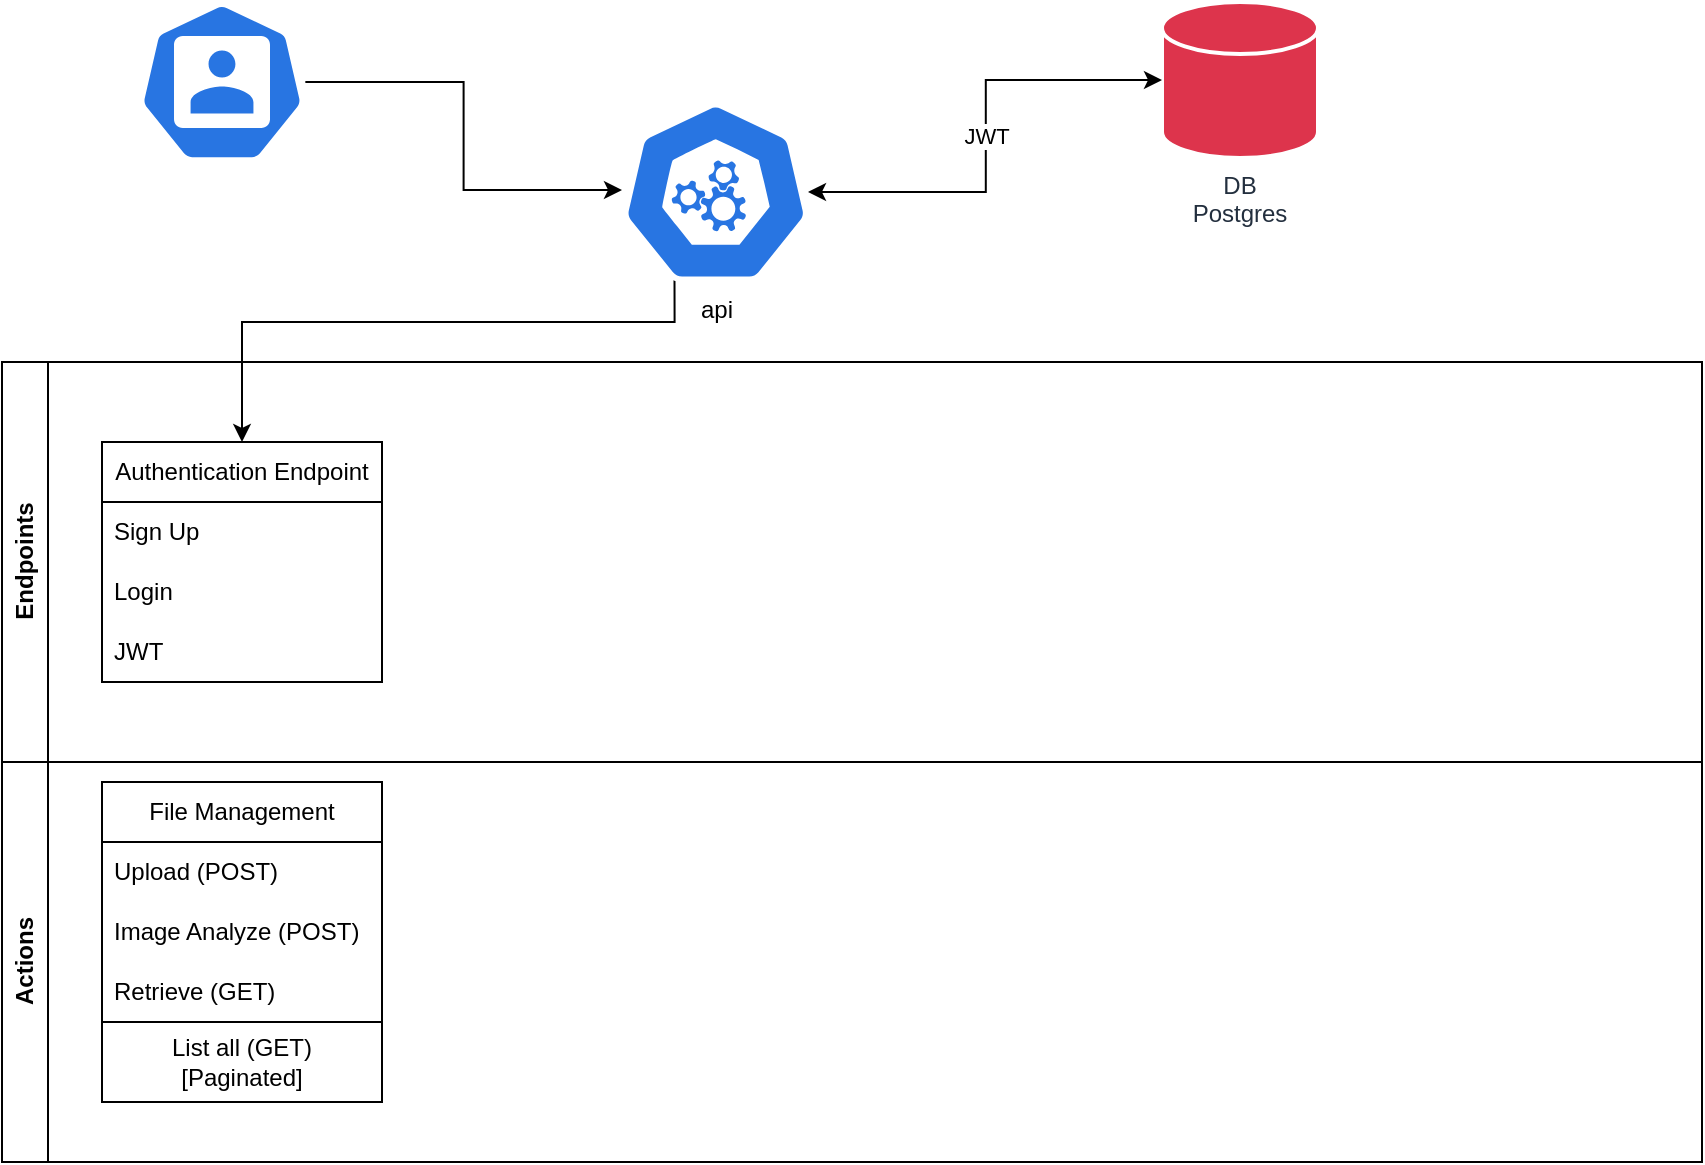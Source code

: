 <mxfile version="24.7.17">
  <diagram name="Page-1" id="X58M6MiDPaJugMH5M7qP">
    <mxGraphModel dx="2074" dy="854" grid="1" gridSize="10" guides="1" tooltips="1" connect="1" arrows="1" fold="1" page="1" pageScale="1" pageWidth="850" pageHeight="1100" math="0" shadow="0">
      <root>
        <mxCell id="0" />
        <mxCell id="1" parent="0" />
        <mxCell id="ANfQTLfDOmhFfFX1vW5f-10" style="edgeStyle=orthogonalEdgeStyle;rounded=0;orthogonalLoop=1;jettySize=auto;html=1;exitX=0.28;exitY=0.99;exitDx=0;exitDy=0;exitPerimeter=0;entryX=0.5;entryY=0;entryDx=0;entryDy=0;" edge="1" parent="1" source="hINtiIYNp804mXkB7DZi-2" target="hINtiIYNp804mXkB7DZi-12">
          <mxGeometry relative="1" as="geometry">
            <Array as="points">
              <mxPoint x="336" y="200" />
              <mxPoint x="120" y="200" />
            </Array>
          </mxGeometry>
        </mxCell>
        <mxCell id="hINtiIYNp804mXkB7DZi-2" value="api" style="aspect=fixed;sketch=0;html=1;dashed=0;whitespace=wrap;verticalLabelPosition=bottom;verticalAlign=top;fillColor=#2875E2;strokeColor=#ffffff;points=[[0.005,0.63,0],[0.1,0.2,0],[0.9,0.2,0],[0.5,0,0],[0.995,0.63,0],[0.72,0.99,0],[0.5,1,0],[0.28,0.99,0]];shape=mxgraph.kubernetes.icon2;prIcon=api" parent="1" vertex="1">
          <mxGeometry x="310" y="90" width="93.75" height="90" as="geometry" />
        </mxCell>
        <mxCell id="hINtiIYNp804mXkB7DZi-3" value="" style="aspect=fixed;sketch=0;html=1;dashed=0;whitespace=wrap;verticalLabelPosition=bottom;verticalAlign=top;fillColor=#2875E2;strokeColor=#ffffff;points=[[0.005,0.63,0],[0.1,0.2,0],[0.9,0.2,0],[0.5,0,0],[0.995,0.63,0],[0.72,0.99,0],[0.5,1,0],[0.28,0.99,0]];shape=mxgraph.kubernetes.icon2;prIcon=user" parent="1" vertex="1">
          <mxGeometry x="68.34" y="40" width="83.33" height="80" as="geometry" />
        </mxCell>
        <mxCell id="hINtiIYNp804mXkB7DZi-7" value="DB&lt;div&gt;Postgres&lt;/div&gt;" style="sketch=0;outlineConnect=0;fontColor=#232F3E;fillColor=#DD344C;strokeColor=#ffffff;dashed=0;verticalLabelPosition=bottom;verticalAlign=top;align=center;html=1;fontSize=12;fontStyle=0;aspect=fixed;shape=mxgraph.flowchart.database;resIcon=mxgraph.aws4.cloud_directory;strokeWidth=2;whiteSpace=wrap;" parent="1" vertex="1">
          <mxGeometry x="580" y="40" width="78" height="78" as="geometry" />
        </mxCell>
        <mxCell id="hINtiIYNp804mXkB7DZi-8" value="JWT" style="edgeStyle=orthogonalEdgeStyle;rounded=0;orthogonalLoop=1;jettySize=auto;html=1;exitX=0.992;exitY=0.5;exitDx=0;exitDy=0;exitPerimeter=0;entryX=0;entryY=0.5;entryDx=0;entryDy=0;entryPerimeter=0;startArrow=classic;startFill=1;" parent="1" source="hINtiIYNp804mXkB7DZi-2" target="hINtiIYNp804mXkB7DZi-7" edge="1">
          <mxGeometry relative="1" as="geometry" />
        </mxCell>
        <mxCell id="ANfQTLfDOmhFfFX1vW5f-2" style="edgeStyle=orthogonalEdgeStyle;rounded=0;orthogonalLoop=1;jettySize=auto;html=1;entryX=0;entryY=0.489;entryDx=0;entryDy=0;entryPerimeter=0;" edge="1" parent="1" source="hINtiIYNp804mXkB7DZi-3" target="hINtiIYNp804mXkB7DZi-2">
          <mxGeometry relative="1" as="geometry" />
        </mxCell>
        <mxCell id="ANfQTLfDOmhFfFX1vW5f-3" value="Endpoints" style="swimlane;horizontal=0;whiteSpace=wrap;html=1;" vertex="1" parent="1">
          <mxGeometry y="220" width="850" height="200" as="geometry" />
        </mxCell>
        <mxCell id="hINtiIYNp804mXkB7DZi-12" value="Authentication Endpoint" style="swimlane;fontStyle=0;childLayout=stackLayout;horizontal=1;startSize=30;horizontalStack=0;resizeParent=1;resizeParentMax=0;resizeLast=0;collapsible=1;marginBottom=0;whiteSpace=wrap;html=1;" parent="ANfQTLfDOmhFfFX1vW5f-3" vertex="1">
          <mxGeometry x="50" y="40" width="140" height="120" as="geometry" />
        </mxCell>
        <mxCell id="hINtiIYNp804mXkB7DZi-13" value="Sign Up" style="text;strokeColor=none;fillColor=none;align=left;verticalAlign=middle;spacingLeft=4;spacingRight=4;overflow=hidden;points=[[0,0.5],[1,0.5]];portConstraint=eastwest;rotatable=0;whiteSpace=wrap;html=1;" parent="hINtiIYNp804mXkB7DZi-12" vertex="1">
          <mxGeometry y="30" width="140" height="30" as="geometry" />
        </mxCell>
        <mxCell id="hINtiIYNp804mXkB7DZi-14" value="Login" style="text;strokeColor=none;fillColor=none;align=left;verticalAlign=middle;spacingLeft=4;spacingRight=4;overflow=hidden;points=[[0,0.5],[1,0.5]];portConstraint=eastwest;rotatable=0;whiteSpace=wrap;html=1;" parent="hINtiIYNp804mXkB7DZi-12" vertex="1">
          <mxGeometry y="60" width="140" height="30" as="geometry" />
        </mxCell>
        <mxCell id="hINtiIYNp804mXkB7DZi-15" value="JWT" style="text;strokeColor=none;fillColor=none;align=left;verticalAlign=middle;spacingLeft=4;spacingRight=4;overflow=hidden;points=[[0,0.5],[1,0.5]];portConstraint=eastwest;rotatable=0;whiteSpace=wrap;html=1;" parent="hINtiIYNp804mXkB7DZi-12" vertex="1">
          <mxGeometry y="90" width="140" height="30" as="geometry" />
        </mxCell>
        <mxCell id="ANfQTLfDOmhFfFX1vW5f-4" value="Actions" style="swimlane;horizontal=0;whiteSpace=wrap;html=1;" vertex="1" parent="1">
          <mxGeometry y="420" width="850" height="200" as="geometry" />
        </mxCell>
        <mxCell id="hINtiIYNp804mXkB7DZi-16" value="File Management" style="swimlane;fontStyle=0;childLayout=stackLayout;horizontal=1;startSize=30;horizontalStack=0;resizeParent=1;resizeParentMax=0;resizeLast=0;collapsible=1;marginBottom=0;whiteSpace=wrap;html=1;" parent="ANfQTLfDOmhFfFX1vW5f-4" vertex="1">
          <mxGeometry x="50" y="10" width="140" height="120" as="geometry" />
        </mxCell>
        <mxCell id="hINtiIYNp804mXkB7DZi-17" value="Upload (POST)" style="text;strokeColor=none;fillColor=none;align=left;verticalAlign=middle;spacingLeft=4;spacingRight=4;overflow=hidden;points=[[0,0.5],[1,0.5]];portConstraint=eastwest;rotatable=0;whiteSpace=wrap;html=1;" parent="hINtiIYNp804mXkB7DZi-16" vertex="1">
          <mxGeometry y="30" width="140" height="30" as="geometry" />
        </mxCell>
        <mxCell id="hINtiIYNp804mXkB7DZi-18" value="Image Analyze (POST)" style="text;strokeColor=none;fillColor=none;align=left;verticalAlign=middle;spacingLeft=4;spacingRight=4;overflow=hidden;points=[[0,0.5],[1,0.5]];portConstraint=eastwest;rotatable=0;whiteSpace=wrap;html=1;" parent="hINtiIYNp804mXkB7DZi-16" vertex="1">
          <mxGeometry y="60" width="140" height="30" as="geometry" />
        </mxCell>
        <mxCell id="hINtiIYNp804mXkB7DZi-19" value="Retrieve (GET)" style="text;strokeColor=none;fillColor=none;align=left;verticalAlign=middle;spacingLeft=4;spacingRight=4;overflow=hidden;points=[[0,0.5],[1,0.5]];portConstraint=eastwest;rotatable=0;whiteSpace=wrap;html=1;" parent="hINtiIYNp804mXkB7DZi-16" vertex="1">
          <mxGeometry y="90" width="140" height="30" as="geometry" />
        </mxCell>
        <mxCell id="hINtiIYNp804mXkB7DZi-25" value="List all (GET)&lt;div&gt;[Paginated]&lt;/div&gt;" style="rounded=0;whiteSpace=wrap;html=1;" parent="ANfQTLfDOmhFfFX1vW5f-4" vertex="1">
          <mxGeometry x="50" y="130" width="140" height="40" as="geometry" />
        </mxCell>
      </root>
    </mxGraphModel>
  </diagram>
</mxfile>
